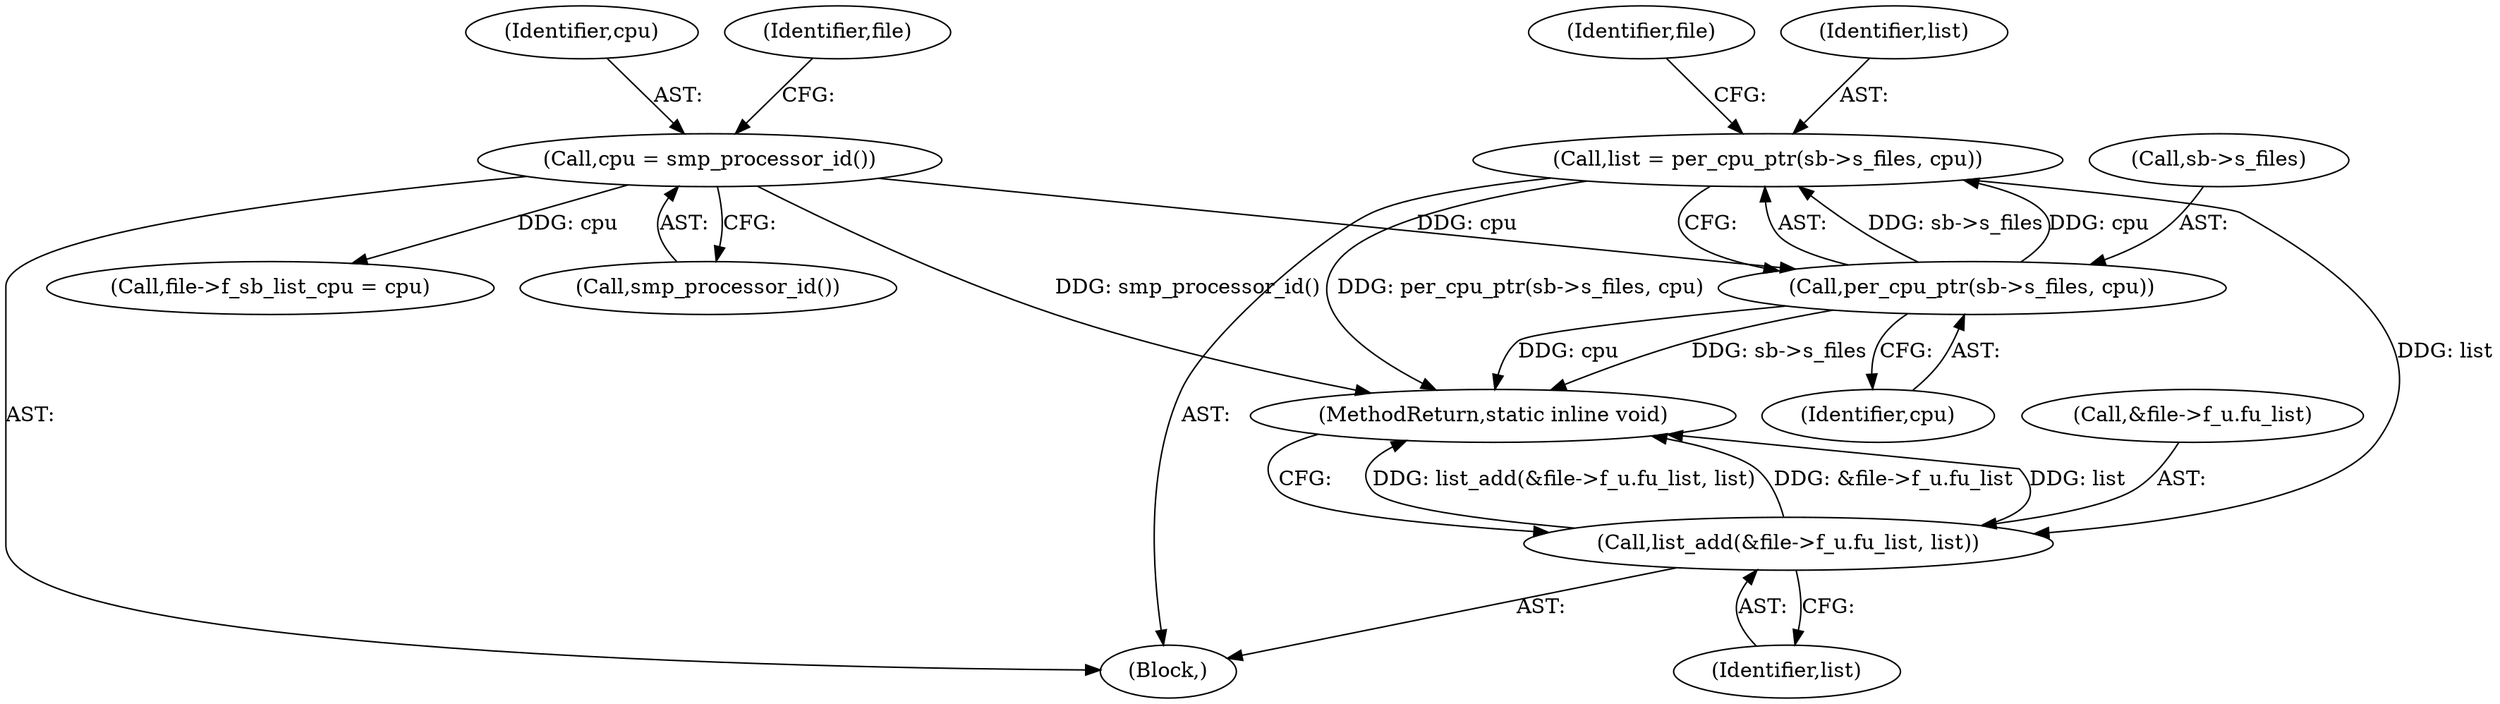 digraph "1_linux_eee5cc2702929fd41cce28058dc6d6717f723f87@pointer" {
"1000114" [label="(Call,list = per_cpu_ptr(sb->s_files, cpu))"];
"1000116" [label="(Call,per_cpu_ptr(sb->s_files, cpu))"];
"1000106" [label="(Call,cpu = smp_processor_id())"];
"1000121" [label="(Call,list_add(&file->f_u.fu_list, list))"];
"1000125" [label="(Identifier,file)"];
"1000103" [label="(Block,)"];
"1000129" [label="(MethodReturn,static inline void)"];
"1000107" [label="(Identifier,cpu)"];
"1000111" [label="(Identifier,file)"];
"1000116" [label="(Call,per_cpu_ptr(sb->s_files, cpu))"];
"1000117" [label="(Call,sb->s_files)"];
"1000109" [label="(Call,file->f_sb_list_cpu = cpu)"];
"1000120" [label="(Identifier,cpu)"];
"1000108" [label="(Call,smp_processor_id())"];
"1000121" [label="(Call,list_add(&file->f_u.fu_list, list))"];
"1000128" [label="(Identifier,list)"];
"1000122" [label="(Call,&file->f_u.fu_list)"];
"1000106" [label="(Call,cpu = smp_processor_id())"];
"1000115" [label="(Identifier,list)"];
"1000114" [label="(Call,list = per_cpu_ptr(sb->s_files, cpu))"];
"1000114" -> "1000103"  [label="AST: "];
"1000114" -> "1000116"  [label="CFG: "];
"1000115" -> "1000114"  [label="AST: "];
"1000116" -> "1000114"  [label="AST: "];
"1000125" -> "1000114"  [label="CFG: "];
"1000114" -> "1000129"  [label="DDG: per_cpu_ptr(sb->s_files, cpu)"];
"1000116" -> "1000114"  [label="DDG: sb->s_files"];
"1000116" -> "1000114"  [label="DDG: cpu"];
"1000114" -> "1000121"  [label="DDG: list"];
"1000116" -> "1000120"  [label="CFG: "];
"1000117" -> "1000116"  [label="AST: "];
"1000120" -> "1000116"  [label="AST: "];
"1000116" -> "1000129"  [label="DDG: sb->s_files"];
"1000116" -> "1000129"  [label="DDG: cpu"];
"1000106" -> "1000116"  [label="DDG: cpu"];
"1000106" -> "1000103"  [label="AST: "];
"1000106" -> "1000108"  [label="CFG: "];
"1000107" -> "1000106"  [label="AST: "];
"1000108" -> "1000106"  [label="AST: "];
"1000111" -> "1000106"  [label="CFG: "];
"1000106" -> "1000129"  [label="DDG: smp_processor_id()"];
"1000106" -> "1000109"  [label="DDG: cpu"];
"1000121" -> "1000103"  [label="AST: "];
"1000121" -> "1000128"  [label="CFG: "];
"1000122" -> "1000121"  [label="AST: "];
"1000128" -> "1000121"  [label="AST: "];
"1000129" -> "1000121"  [label="CFG: "];
"1000121" -> "1000129"  [label="DDG: list_add(&file->f_u.fu_list, list)"];
"1000121" -> "1000129"  [label="DDG: &file->f_u.fu_list"];
"1000121" -> "1000129"  [label="DDG: list"];
}

